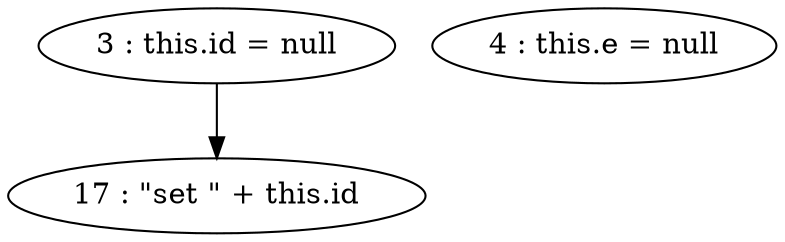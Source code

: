 digraph G {
"3 : this.id = null"
"3 : this.id = null" -> "17 : \"set \" + this.id"
"4 : this.e = null"
"17 : \"set \" + this.id"
}